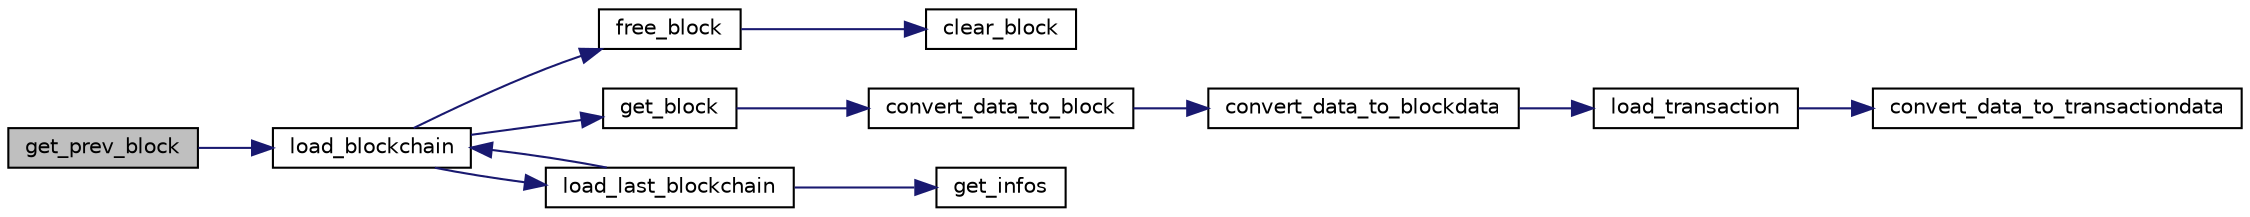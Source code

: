digraph "get_prev_block"
{
 // LATEX_PDF_SIZE
  edge [fontname="Helvetica",fontsize="10",labelfontname="Helvetica",labelfontsize="10"];
  node [fontname="Helvetica",fontsize="10",shape=record];
  rankdir="LR";
  Node1 [label="get_prev_block",height=0.2,width=0.4,color="black", fillcolor="grey75", style="filled", fontcolor="black",tooltip="For a block of height h, return the block of height h-1"];
  Node1 -> Node2 [color="midnightblue",fontsize="10",style="solid",fontname="Helvetica"];
  Node2 [label="load_blockchain",height=0.2,width=0.4,color="black", fillcolor="white", style="filled",URL="$block_8c.html#a7acee00b67ed21663a5b05242acc822d",tooltip="Loads a blockchain object with a padding of 'nb_chunk'."];
  Node2 -> Node3 [color="midnightblue",fontsize="10",style="solid",fontname="Helvetica"];
  Node3 [label="free_block",height=0.2,width=0.4,color="black", fillcolor="white", style="filled",URL="$block_8c.html#a3eb417f7cce88e8ec69d6974cd25e49f",tooltip="Free a block struct."];
  Node3 -> Node4 [color="midnightblue",fontsize="10",style="solid",fontname="Helvetica"];
  Node4 [label="clear_block",height=0.2,width=0.4,color="black", fillcolor="white", style="filled",URL="$block_8c.html#a3beaf10afd57aec50225774ba2a21680",tooltip=" "];
  Node2 -> Node5 [color="midnightblue",fontsize="10",style="solid",fontname="Helvetica"];
  Node5 [label="get_block",height=0.2,width=0.4,color="black", fillcolor="white", style="filled",URL="$block_8c.html#a32140266e4b385f64860944a5edd0153",tooltip="Get a block object."];
  Node5 -> Node6 [color="midnightblue",fontsize="10",style="solid",fontname="Helvetica"];
  Node6 [label="convert_data_to_block",height=0.2,width=0.4,color="black", fillcolor="white", style="filled",URL="$block_8c.html#ada1355f8610cc450d7c8f662dc6a7aef",tooltip=" "];
  Node6 -> Node7 [color="midnightblue",fontsize="10",style="solid",fontname="Helvetica"];
  Node7 [label="convert_data_to_blockdata",height=0.2,width=0.4,color="black", fillcolor="white", style="filled",URL="$block_8c.html#afcda50ce8deb3b381aeb5b88689f919f",tooltip=" "];
  Node7 -> Node8 [color="midnightblue",fontsize="10",style="solid",fontname="Helvetica"];
  Node8 [label="load_transaction",height=0.2,width=0.4,color="black", fillcolor="white", style="filled",URL="$transaction_8h.html#a4f4e33641ff7466e848182ce420827b6",tooltip=" "];
  Node8 -> Node9 [color="midnightblue",fontsize="10",style="solid",fontname="Helvetica"];
  Node9 [label="convert_data_to_transactiondata",height=0.2,width=0.4,color="black", fillcolor="white", style="filled",URL="$transaction_8c.html#a8649ee7d98b5b34c64efa31e274f2534",tooltip=" "];
  Node2 -> Node10 [color="midnightblue",fontsize="10",style="solid",fontname="Helvetica"];
  Node10 [label="load_last_blockchain",height=0.2,width=0.4,color="black", fillcolor="white", style="filled",URL="$block_8c.html#a4ece7b96ab33761bf1d33f1e8b766ceb",tooltip="Load the last local blockchain chunk."];
  Node10 -> Node11 [color="midnightblue",fontsize="10",style="solid",fontname="Helvetica"];
  Node11 [label="get_infos",height=0.2,width=0.4,color="black", fillcolor="white", style="filled",URL="$client_8h.html#a480459f3451fa57a66df548ca0b408e3",tooltip=" "];
  Node10 -> Node2 [color="midnightblue",fontsize="10",style="solid",fontname="Helvetica"];
}

